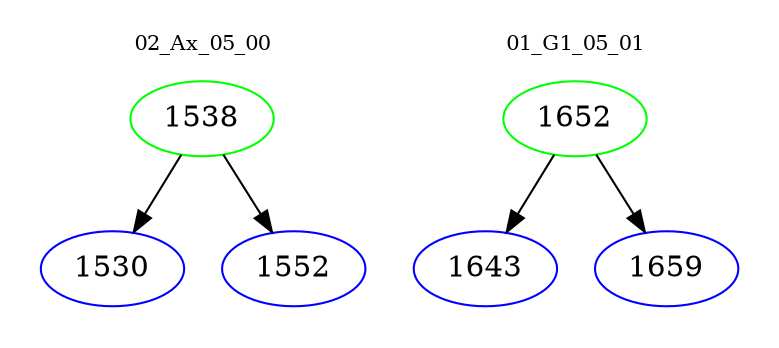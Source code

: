 digraph{
subgraph cluster_0 {
color = white
label = "02_Ax_05_00";
fontsize=10;
T0_1538 [label="1538", color="green"]
T0_1538 -> T0_1530 [color="black"]
T0_1530 [label="1530", color="blue"]
T0_1538 -> T0_1552 [color="black"]
T0_1552 [label="1552", color="blue"]
}
subgraph cluster_1 {
color = white
label = "01_G1_05_01";
fontsize=10;
T1_1652 [label="1652", color="green"]
T1_1652 -> T1_1643 [color="black"]
T1_1643 [label="1643", color="blue"]
T1_1652 -> T1_1659 [color="black"]
T1_1659 [label="1659", color="blue"]
}
}
